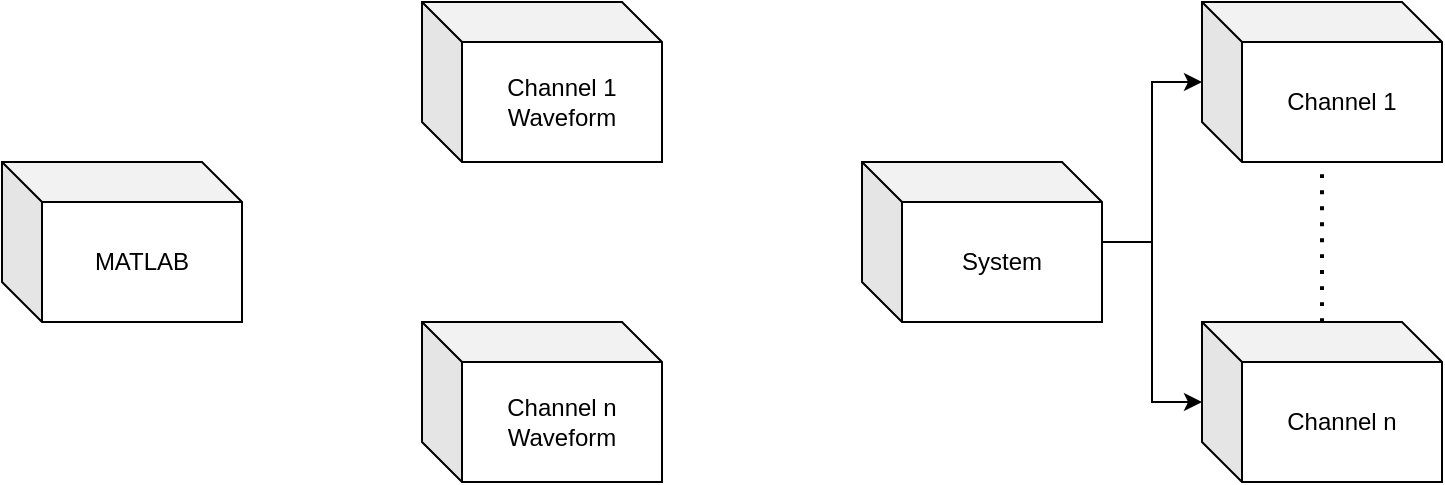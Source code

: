 <mxfile version="20.8.20" type="github">
  <diagram name="Page-1" id="DdXBMfR7fsQA4sm28C2N">
    <mxGraphModel dx="1221" dy="751" grid="1" gridSize="10" guides="1" tooltips="1" connect="1" arrows="1" fold="1" page="1" pageScale="1" pageWidth="850" pageHeight="1100" math="0" shadow="0">
      <root>
        <mxCell id="0" />
        <mxCell id="1" parent="0" />
        <mxCell id="TAGmmweaD-kp1vJ4mzty-5" value="MATLAB" style="shape=cube;whiteSpace=wrap;html=1;boundedLbl=1;backgroundOutline=1;darkOpacity=0.05;darkOpacity2=0.1;" vertex="1" parent="1">
          <mxGeometry x="60" y="320" width="120" height="80" as="geometry" />
        </mxCell>
        <mxCell id="TAGmmweaD-kp1vJ4mzty-10" style="edgeStyle=orthogonalEdgeStyle;rounded=0;orthogonalLoop=1;jettySize=auto;html=1;" edge="1" parent="1" source="TAGmmweaD-kp1vJ4mzty-6" target="TAGmmweaD-kp1vJ4mzty-7">
          <mxGeometry relative="1" as="geometry" />
        </mxCell>
        <mxCell id="TAGmmweaD-kp1vJ4mzty-12" style="edgeStyle=orthogonalEdgeStyle;rounded=0;orthogonalLoop=1;jettySize=auto;html=1;" edge="1" parent="1" source="TAGmmweaD-kp1vJ4mzty-6" target="TAGmmweaD-kp1vJ4mzty-11">
          <mxGeometry relative="1" as="geometry" />
        </mxCell>
        <mxCell id="TAGmmweaD-kp1vJ4mzty-6" value="System" style="shape=cube;whiteSpace=wrap;html=1;boundedLbl=1;backgroundOutline=1;darkOpacity=0.05;darkOpacity2=0.1;" vertex="1" parent="1">
          <mxGeometry x="490" y="320" width="120" height="80" as="geometry" />
        </mxCell>
        <mxCell id="TAGmmweaD-kp1vJ4mzty-7" value="Channel n" style="shape=cube;whiteSpace=wrap;html=1;boundedLbl=1;backgroundOutline=1;darkOpacity=0.05;darkOpacity2=0.1;" vertex="1" parent="1">
          <mxGeometry x="660" y="400" width="120" height="80" as="geometry" />
        </mxCell>
        <mxCell id="TAGmmweaD-kp1vJ4mzty-11" value="Channel 1" style="shape=cube;whiteSpace=wrap;html=1;boundedLbl=1;backgroundOutline=1;darkOpacity=0.05;darkOpacity2=0.1;" vertex="1" parent="1">
          <mxGeometry x="660" y="240" width="120" height="80" as="geometry" />
        </mxCell>
        <mxCell id="TAGmmweaD-kp1vJ4mzty-16" value="" style="endArrow=none;dashed=1;html=1;dashPattern=1 3;strokeWidth=2;strokeColor=default;curved=1;" edge="1" parent="1" source="TAGmmweaD-kp1vJ4mzty-7" target="TAGmmweaD-kp1vJ4mzty-11">
          <mxGeometry width="50" height="50" relative="1" as="geometry">
            <mxPoint x="510" y="360" as="sourcePoint" />
            <mxPoint x="560" y="310" as="targetPoint" />
          </mxGeometry>
        </mxCell>
        <mxCell id="TAGmmweaD-kp1vJ4mzty-17" value="Channel 1 Waveform" style="shape=cube;whiteSpace=wrap;html=1;boundedLbl=1;backgroundOutline=1;darkOpacity=0.05;darkOpacity2=0.1;" vertex="1" parent="1">
          <mxGeometry x="270" y="240" width="120" height="80" as="geometry" />
        </mxCell>
        <mxCell id="TAGmmweaD-kp1vJ4mzty-18" value="Channel n Waveform" style="shape=cube;whiteSpace=wrap;html=1;boundedLbl=1;backgroundOutline=1;darkOpacity=0.05;darkOpacity2=0.1;" vertex="1" parent="1">
          <mxGeometry x="270" y="400" width="120" height="80" as="geometry" />
        </mxCell>
      </root>
    </mxGraphModel>
  </diagram>
</mxfile>
